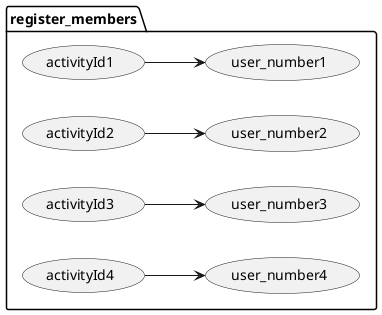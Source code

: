 @startuml
'https://plantuml.com/use-case-diagram


Edit online
@startuml
left to right direction
package register_members {
  (activityId1) --> (user_number1)
  (activityId2) --> (user_number2)
  (activityId3) --> (user_number3)
  (activityId4) --> (user_number4)
}
@enduml
